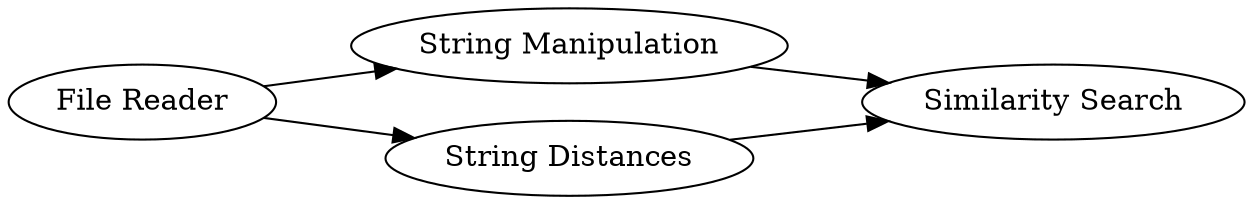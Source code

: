 digraph {
	1047 -> 10
	1047 -> 7
	10 -> 9
	7 -> 9
	7 [label="String Distances"]
	1047 [label="File Reader"]
	10 [label="String Manipulation"]
	9 [label="Similarity Search"]
	rankdir=LR
}
